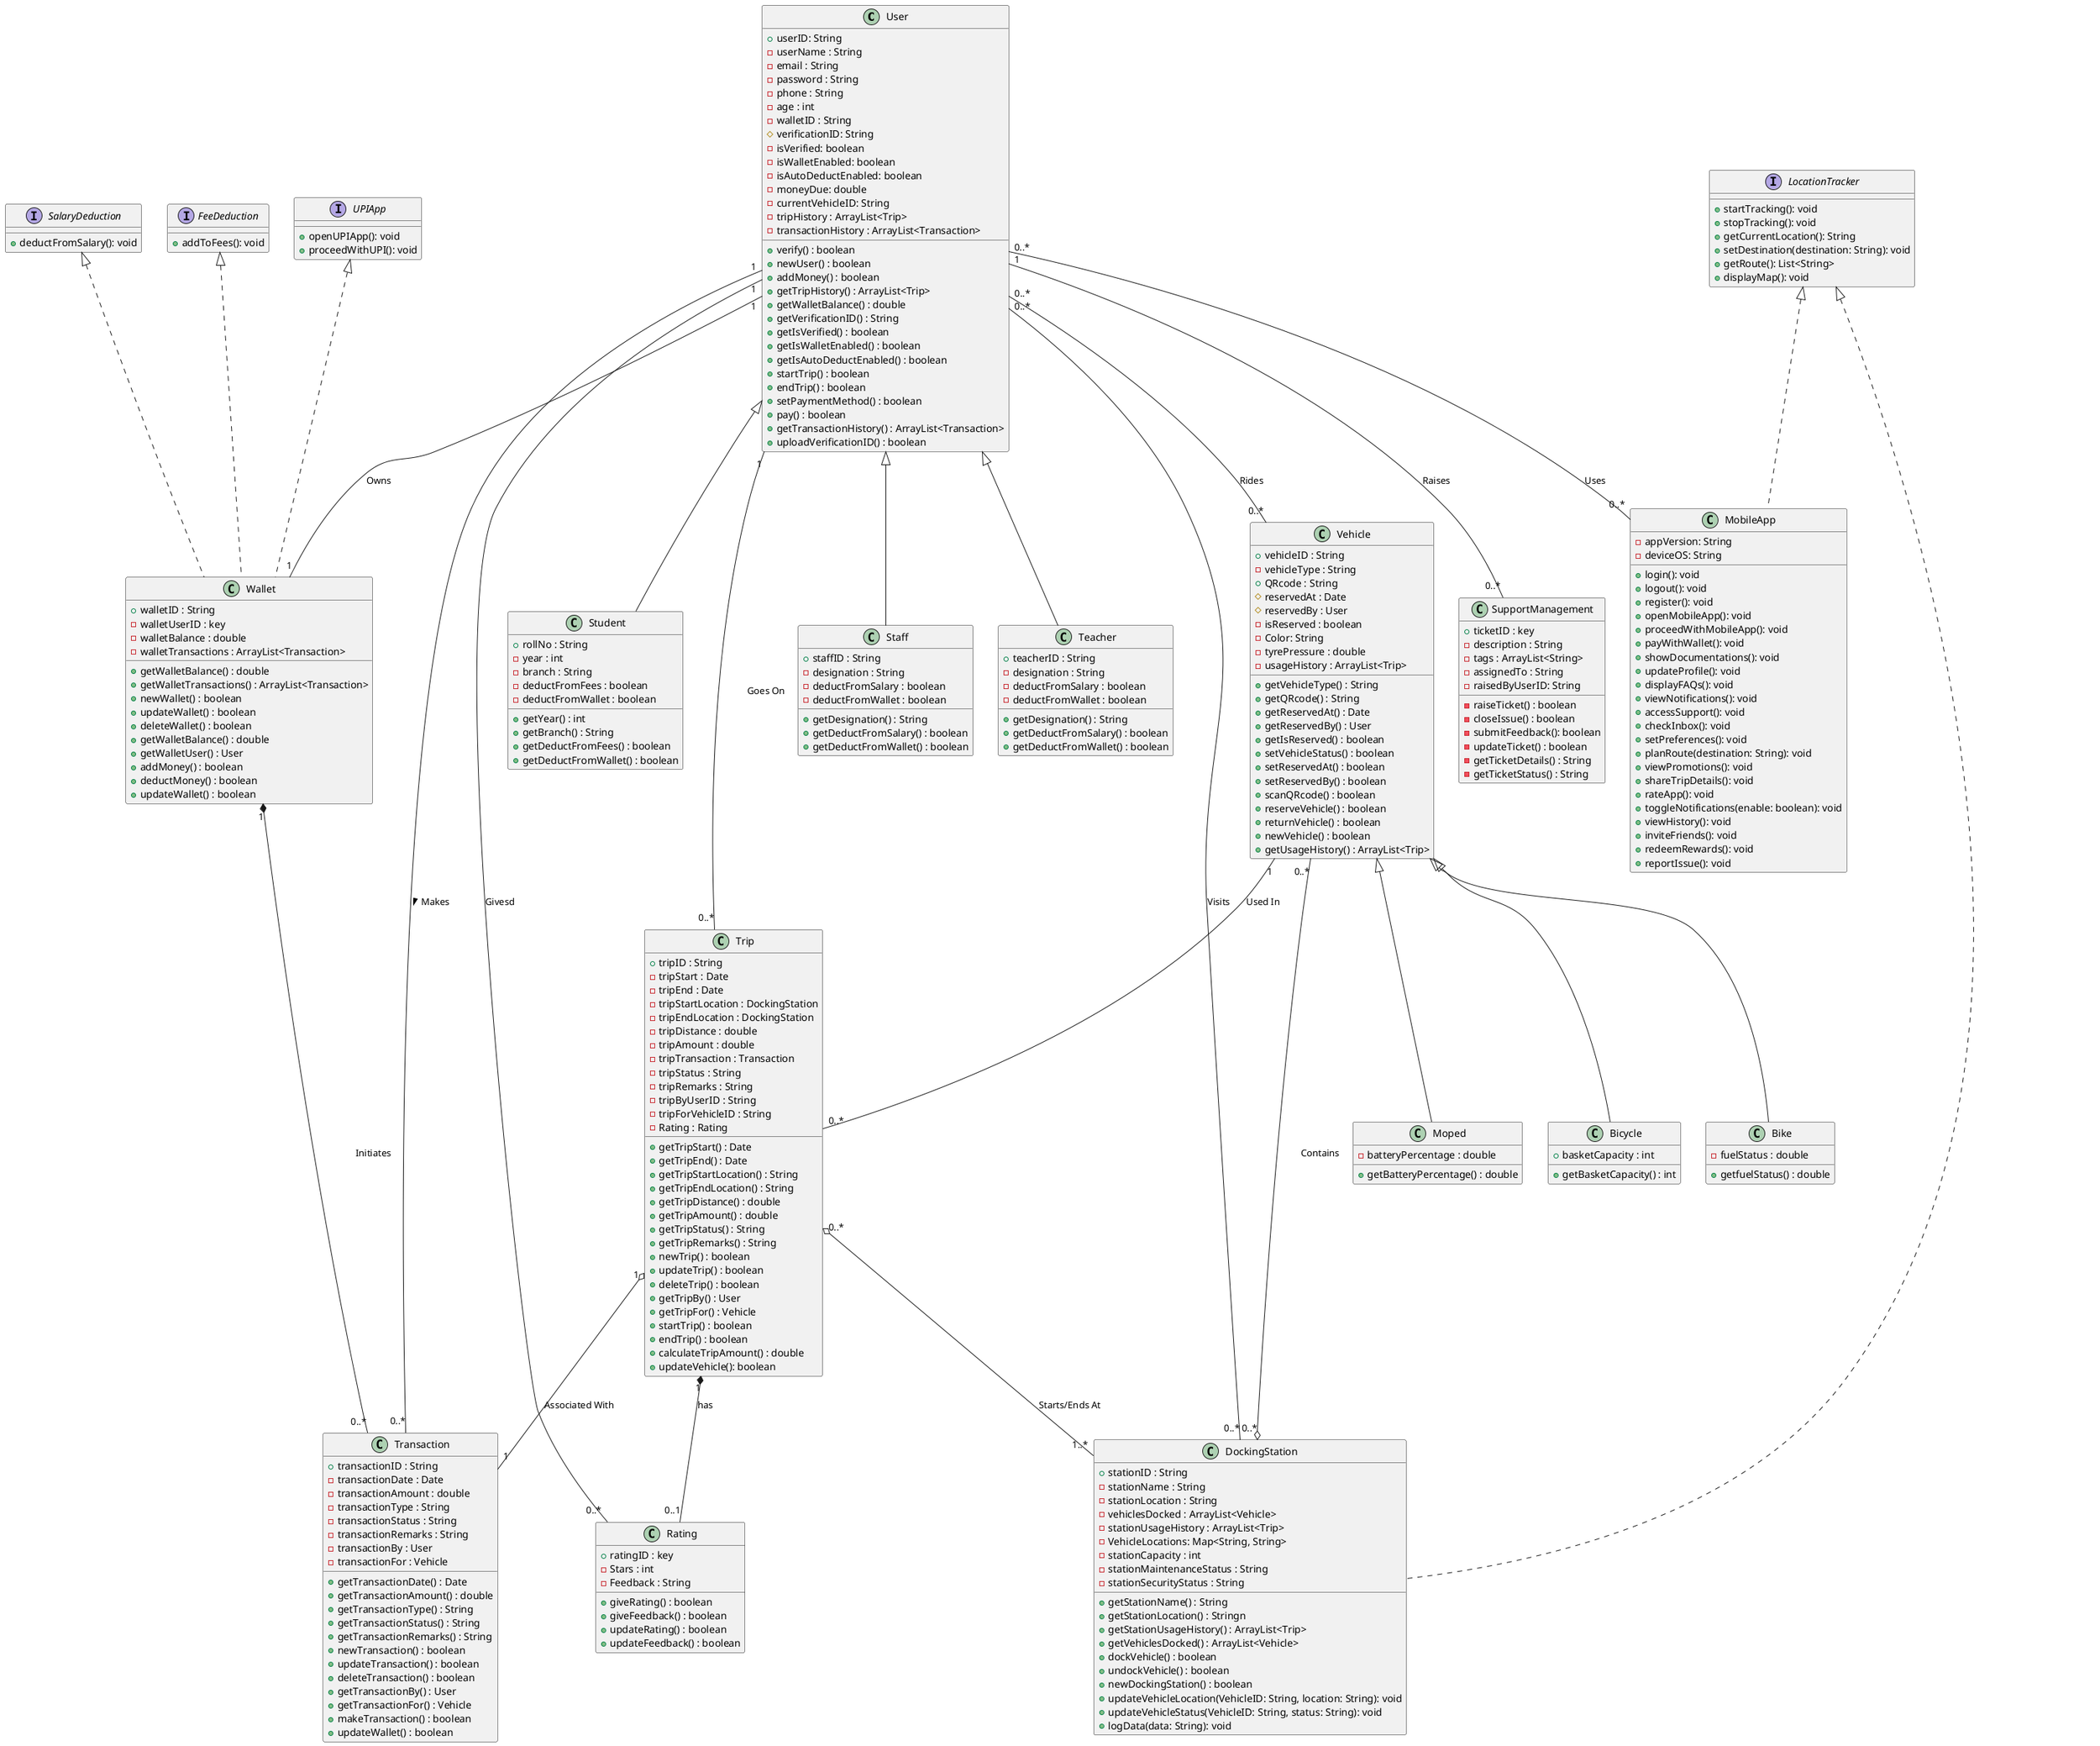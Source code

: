 ' Problem Description:
' We anticipate the development of a software system for reserving smart bikes intended for on-campus transportation at IIIT-H. The design should support users in booking smart bikes via a mobile app and conducting payment transactions. Users should be able to complete the onboarding process, scan QR codes on bikes located in the parking lot to initiate and conclude trips, and facilitate payments manually or through an auto-deduct feature. While creating this prototype, it is essential to consider various user profiles, ensuring their unique characteristics are clearly reflected in the design, associated documentation, and during the presentation.
' For this prototype, you need to incorporate the following:
' Smart vehicle:
' ● The smart vehicles(bike, bicycle or moped) can be used by users(staff, student, teacher) by registering on the application and making payment on the same.
' ● The vehicle can be docked in docking stations provided on campus and users will be charged according to a defined scheme. The vehicle can be used both inside and outside campus. The payment can be made using the software app.
' User Account Management:
' ● The software product must allow the user to get onboarded. Once the user opens the app, they should be able to:
' ○ Create an account - You can decide on the login mechanism to be implemented
     
'  ○ Upload id - You can decide on what ids should be uploaded for various kinds of users.
' ○ Add money to Wallet - Decide on how the wallet functionality will work with respect to the payment mechanisms, boundations like minimum balance etc.
' ○ Users History - Users should be able to look at their trip history
' Bike reservation rates/charges:
' ● The payment is such that for the first x kilometers, a base rate of y rupees is taken. After that, it is at z rupees per 100 meters.
' ● The user books a vehicle using the application. Keep track of the current vehicle, money due, user details, etc. If a bike is not returned to the docking station within 8 hours and the bike is not renewed, a fine of 50 rupees is deducted every day.
' Payment Management:
' ● The user should be able to make payment for the rides they’ve taken. Payment can be made via in-app wallet. If there is sufficient money in the wallet, the amount can either be auto deducted (if so enabled by the user before) or else, can be done manually via the app.
' ● If the wallet doesn’t have sufficient money, money has to be added to the wallet via other payment options before proceeding for making the payment. Money can be added by existing UPI apps. (Other options are open to interpretation)
' ● Other options can include deducting from the salary of the user (in case of staff or professors) or adding to the fees (of students). You may add details for adding money to the wallet as per your understanding of payment systems. Your design and/or presentation must make the added details obvious.
' Support, Feedback and Ratings:
' ● Ratings should be provided indicating the satisfaction of the availed service.
' ● Additionally, user must be able to provide feedback which can improve the app or can
' help in sustaining the current software
' ● Support information in the form of documentation should be provided for users’ ease of
' travel and usability.
' Trip Management:
' ● To move the smart bike from the parking lot, the trip must be started. Also, trips can only be started and ended at the designated parking lots of the campus. Trips can be started and ended by using the bike’s QR code.
' ○ For starting the trip
' ■ Scan the QR code -> bike’s details get listed in the app -> Start the Trip
' ○ For ending the trip:

' ■ Park the bike in the parking lot -> End trip on app screen -> Scan QR code You may add more details/functionalities pertaining to this. List all the assumptions you
' make.
' Parking Lot Management:
' ● Track the availability of smart bikes in the parking lot, manage bike locations, and update bike statuses based on user actions.
' ● It should also monitor overall capacity of the parking lot, should include maintenance status (repairs if any, condition of bikes, etc.) and security features (open-ended). It should also have a data logging system facilitating system analysis and future improvements.

' Now write code to draw a class diagram for the above problem statement with various classes liker User from which student , Staff and Teachers inherit , also include Vehicle class from which bike , moped , bicycle inherit , also include classes like transaction , docking station , trip . You can make suitable assumptions wherever required
@startuml
class User{
    + userID: String 
    - userName : String
    - email : String
    - password : String
    - phone : String
    - age : int
    - walletID : String
    # verificationID: String
    - isVerified: boolean
    - isWalletEnabled: boolean
    - isAutoDeductEnabled: boolean
    - moneyDue: double
    - currentVehicleID: String
    - tripHistory : ArrayList<Trip>
    - transactionHistory : ArrayList<Transaction>
    +verify() : boolean
    +newUser() : boolean
    +addMoney() : boolean
    +getTripHistory() : ArrayList<Trip>
    +getWalletBalance() : double
    +getVerificationID() : String
    +getIsVerified() : boolean
    +getIsWalletEnabled() : boolean
    +getIsAutoDeductEnabled() : boolean
    +startTrip() : boolean
    +endTrip() : boolean
    +setPaymentMethod() : boolean
    +pay() : boolean
    +getTransactionHistory() : ArrayList<Transaction>
    +uploadVerificationID() : boolean
}
class Student extends User{
    + rollNo : String
    - year : int
    - branch : String
    - deductFromFees : boolean
    - deductFromWallet : boolean
    +getYear() : int
    +getBranch() : String
    +getDeductFromFees() : boolean
    +getDeductFromWallet() : boolean
}
class Staff extends User{
    + staffID : String
    - designation : String
    - deductFromSalary : boolean
    - deductFromWallet : boolean
    +getDesignation() : String
    +getDeductFromSalary() : boolean
    +getDeductFromWallet() : boolean
}
class Teacher extends User{
    + teacherID : String
    - designation : String
    - deductFromSalary : boolean
    - deductFromWallet : boolean
    +getDesignation() : String
    +getDeductFromSalary() : boolean
    +getDeductFromWallet() : boolean
}

class Vehicle{
    +vehicleID : String
    -vehicleType : String
    + QRcode : String
    # reservedAt : Date
    # reservedBy : User
    - isReserved : boolean
    - Color: String
    - tyrePressure : double
    - usageHistory : ArrayList<Trip>
    +getVehicleType() : String
    +getQRcode() : String
    +getReservedAt() : Date
    +getReservedBy() : User
    +getIsReserved() : boolean
    +setVehicleStatus() : boolean
    +setReservedAt() : boolean
    +setReservedBy() : boolean
    +scanQRcode() : boolean
    +reserveVehicle() : boolean
    +returnVehicle() : boolean
    +newVehicle() : boolean
    +getUsageHistory() : ArrayList<Trip>
}
class Bike extends Vehicle{
    - fuelStatus : double
    + getfuelStatus() : double
}
class Moped extends Vehicle{
    - batteryPercentage : double
    + getBatteryPercentage() : double
}
class Bicycle extends Vehicle{
    + basketCapacity : int
    + getBasketCapacity() : int
}

interface LocationTracker {
  + startTracking(): void
  + stopTracking(): void
  + getCurrentLocation(): String
  + setDestination(destination: String): void
  + getRoute(): List<String>
  + displayMap(): void
}

class DockingStation implements LocationTracker{
    + stationID : String
    - stationName : String
    - stationLocation : String
    - vehiclesDocked : ArrayList<Vehicle>
    - stationUsageHistory : ArrayList<Trip>
    - VehicleLocations: Map<String, String>
    - stationCapacity : int
    - stationMaintenanceStatus : String
    - stationSecurityStatus : String
    + getStationName() : String
    + getStationLocation() : Stringn
    + getStationUsageHistory() : ArrayList<Trip>
    + getVehiclesDocked() : ArrayList<Vehicle>
    + dockVehicle() : boolean
    + undockVehicle() : boolean
    + newDockingStation() : boolean
    + updateVehicleLocation(VehicleID: String, location: String): void
    + updateVehicleStatus(VehicleID: String, status: String): void
    + logData(data: String): void
}

class Transaction{
    + transactionID : String
    - transactionDate : Date
    - transactionAmount : double
    - transactionType : String
    - transactionStatus : String
    - transactionRemarks : String
    - transactionBy : User
    - transactionFor : Vehicle
    + getTransactionDate() : Date
    + getTransactionAmount() : double
    + getTransactionType() : String
    + getTransactionStatus() : String
    + getTransactionRemarks() : String
    + newTransaction() : boolean
    + updateTransaction() : boolean
    + deleteTransaction() : boolean
    + getTransactionBy() : User
    + getTransactionFor() : Vehicle
    + makeTransaction() : boolean
    + updateWallet() : boolean
}

class Trip{
    + tripID : String
    - tripStart : Date
    - tripEnd : Date
    - tripStartLocation : DockingStation
    - tripEndLocation : DockingStation
    - tripDistance : double
    - tripAmount : double
    - tripTransaction : Transaction
    - tripStatus : String
    - tripRemarks : String
    - tripByUserID : String
    - tripForVehicleID : String
    - Rating : Rating
    + getTripStart() : Date
    + getTripEnd() : Date
    + getTripStartLocation() : String
    + getTripEndLocation() : String
    + getTripDistance() : double
    + getTripAmount() : double
    + getTripStatus() : String
    + getTripRemarks() : String
    + newTrip() : boolean
    + updateTrip() : boolean
    + deleteTrip() : boolean
    + getTripBy() : User
    + getTripFor() : Vehicle
    + startTrip() : boolean
    + endTrip() : boolean
    + calculateTripAmount() : double
    + updateVehicle(): boolean
}

class Rating {
    + ratingID : key
    - Stars : int 
    - Feedback : String
    + giveRating() : boolean
    + giveFeedback() : boolean
    + updateRating() : boolean
    + updateFeedback() : boolean
}

class SupportManagement{
    + ticketID : key
    - description : String
    - tags : ArrayList<String>
    - assignedTo : String
    - raisedByUserID: String
    - raiseTicket() : boolean
    - closeIssue() : boolean
    - submitFeedback(): boolean
    - updateTicket() : boolean
    - getTicketDetails() : String
    - getTicketStatus() : String
}

class Wallet implements SalaryDeduction, FeeDeduction , UPIApp{
    + walletID : String
    - walletUserID : key
    - walletBalance : double
    - walletTransactions : ArrayList<Transaction>
    + getWalletBalance() : double
    + getWalletTransactions() : ArrayList<Transaction>
    + newWallet() : boolean
    + updateWallet() : boolean
    + deleteWallet() : boolean
    + getWalletBalance() : double
    + getWalletUser() : User
    + addMoney() : boolean
    + deductMoney() : boolean
    + updateWallet() : boolean
}

interface UPIApp {
  + openUPIApp(): void
  + proceedWithUPI(): void
}

class MobileApp implements LocationTracker{
  - appVersion: String
  - deviceOS: String
  + login(): void
  + logout(): void
  + register(): void
  + openMobileApp(): void
  + proceedWithMobileApp(): void
  + payWithWallet(): void
  + showDocumentations(): void
  + updateProfile(): void
  + displayFAQs(): void
  + viewNotifications(): void
  + accessSupport(): void
  + checkInbox(): void
  + setPreferences(): void
  + planRoute(destination: String): void
  + viewPromotions(): void
  + shareTripDetails(): void
  + rateApp(): void
  + toggleNotifications(enable: boolean): void
  + viewHistory(): void
  + inviteFriends(): void
  + redeemRewards(): void
  + reportIssue(): void
}


interface SalaryDeduction {
  + deductFromSalary(): void
}

interface FeeDeduction {
  + addToFees(): void
}

User "1" -- "0..*" Trip : Goes On
Trip "0..*" o-- "1..*" DockingStation : Starts/Ends At
Vehicle "1" -- "0..*" Trip : Used In
Trip "1" o-- "1" Transaction : Associated With
User "1" -- "0..*" Transaction : Makes >
DockingStation "0..*" o-- "0..*" Vehicle : Contains
User "1" -- "1" Wallet : Owns
Trip "1" *-- "0..1" Rating : has
User "1" -- "0..*" SupportManagement : Raises
User "0..*" -- "0..*" MobileApp : Uses
Wallet "1" *-- "0..*" Transaction : Initiates
User "0..*" -- "0..*" Vehicle : Rides
User "0..*" -- "0..*" DockingStation : Visits
User "1" -- "0..*" Rating : Givesd

@enduml



